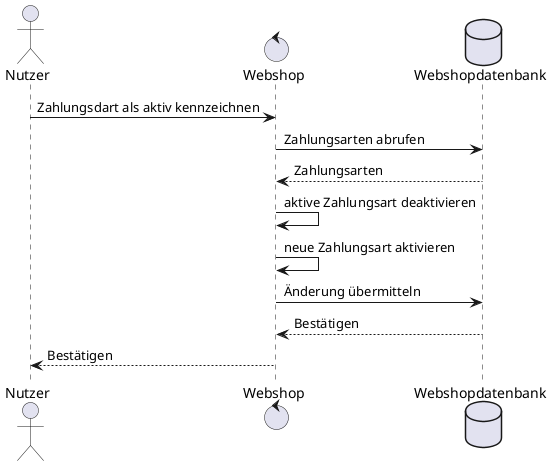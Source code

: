 @startuml aktiv

    actor Nutzer
    control Webshop
    database Webshopdatenbank

    Nutzer -> Webshop : Zahlungsdart als aktiv kennzeichnen
    Webshop -> Webshopdatenbank : Zahlungsarten abrufen
    Webshopdatenbank --> Webshop :Zahlungsarten
    Webshop -> Webshop : aktive Zahlungsart deaktivieren
    Webshop -> Webshop : neue Zahlungsart aktivieren
    Webshop -> Webshopdatenbank : Änderung übermitteln
    Webshopdatenbank --> Webshop : Bestätigen
    Webshop --> Nutzer : Bestätigen

@enduml